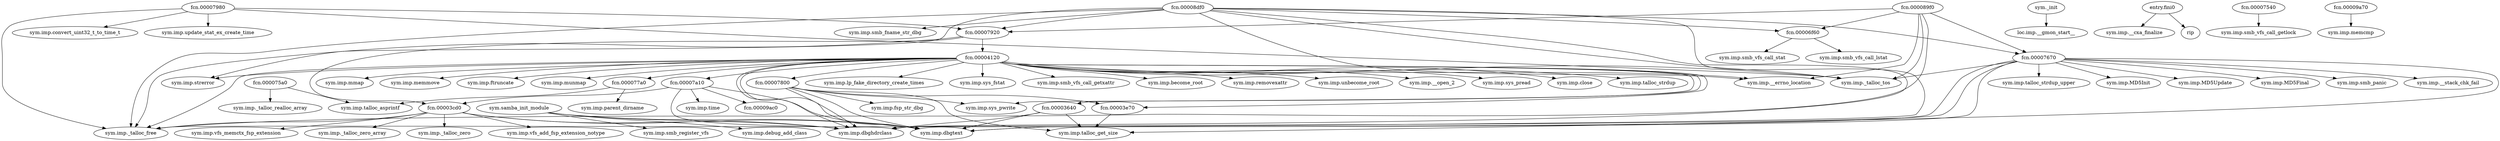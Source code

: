 digraph code {
  "0x00009af0" [label="sym.samba_init_module"];
  "0x00009af0" -> "0x00002e50";
  "0x00002e50" [label="sym.imp.smb_register_vfs"];
  "0x00009af0" -> "0x00002fa0";
  "0x00002fa0" [label="sym.imp.debug_add_class"];
  "0x00009af0" -> "0x00002fb0";
  "0x00002fb0" [label="sym.imp.dbghdrclass"];
  "0x00009af0" -> "0x000033a0";
  "0x000033a0" [label="sym.imp.dbgtext"];
  "0x00002d40" [label="sym._init"];
  "0x00002d40" -> "0x00002e30";
  "0x00002e30" [label="loc.imp.__gmon_start__"];
  "0x000035d0" [label="entry.fini0"];
  "0x000035d0" -> "0x00003030";
  "0x00003030" [label="sym.imp.__cxa_finalize"];
  "0x000035d0" -> "0x00003540";
  "0x00003540" [label="rip"];
  "0x000077a0" [label="fcn.000077a0"];
  "0x000077a0" -> "0x00003400";
  "0x00003400" [label="sym.imp.parent_dirname"];
  "0x000077a0" -> "0x000030e0";
  "0x000030e0" [label="sym.imp.talloc_asprintf"];
  "0x00003640" [label="fcn.00003640"];
  "0x00003640" -> "0x00002da0";
  "0x00002da0" [label="sym.imp.talloc_get_size"];
  "0x00003640" -> "0x00002fb0";
  "0x00002fb0" [label="sym.imp.dbghdrclass"];
  "0x00003640" -> "0x000033a0";
  "0x000033a0" [label="sym.imp.dbgtext"];
  "0x00003e70" [label="fcn.00003e70"];
  "0x00003e70" -> "0x00002da0";
  "0x00002da0" [label="sym.imp.talloc_get_size"];
  "0x00007a10" [label="fcn.00007a10"];
  "0x00007a10" -> "0x00003510";
  "0x00003510" [label="sym.imp.time"];
  "0x00007a10" -> "0x00003cd0";
  "0x00003cd0" [label="fcn.00003cd0"];
  "0x00007a10" -> "0x00009ac0";
  "0x00009ac0" [label="fcn.00009ac0"];
  "0x00007a10" -> "0x00002fb0";
  "0x00002fb0" [label="sym.imp.dbghdrclass"];
  "0x00007a10" -> "0x000033a0";
  "0x000033a0" [label="sym.imp.dbgtext"];
  "0x00007800" [label="fcn.00007800"];
  "0x00007800" -> "0x00003e70";
  "0x00003e70" [label="fcn.00003e70"];
  "0x00007800" -> "0x00002da0";
  "0x00002da0" [label="sym.imp.talloc_get_size"];
  "0x00007800" -> "0x000033e0";
  "0x000033e0" [label="sym.imp.sys_pwrite"];
  "0x00007800" -> "0x00002fb0";
  "0x00002fb0" [label="sym.imp.dbghdrclass"];
  "0x00007800" -> "0x00003370";
  "0x00003370" [label="sym.imp.fsp_str_dbg"];
  "0x00007800" -> "0x000033a0";
  "0x000033a0" [label="sym.imp.dbgtext"];
  "0x00007920" [label="fcn.00007920"];
  "0x00007920" -> "0x00003cd0";
  "0x00003cd0" [label="fcn.00003cd0"];
  "0x00007920" -> "0x00004120";
  "0x00004120" [label="fcn.00004120"];
  "0x00007920" -> "0x00002e20";
  "0x00002e20" [label="sym.imp._talloc_free"];
  "0x00007540" [label="fcn.00007540"];
  "0x00007540" -> "0x000033f0";
  "0x000033f0" [label="sym.imp.smb_vfs_call_getlock"];
  "0x00009a70" [label="fcn.00009a70"];
  "0x00009a70" -> "0x00003330";
  "0x00003330" [label="sym.imp.memcmp"];
  "0x00004120" [label="fcn.00004120"];
  "0x00004120" -> "0x00002e70";
  "0x00002e70" [label="sym.imp.lp_fake_directory_create_times"];
  "0x00004120" -> "0x00003170";
  "0x00003170" [label="sym.imp.sys_fstat"];
  "0x00004120" -> "0x00003240";
  "0x00003240" [label="sym.imp.__errno_location"];
  "0x00004120" -> "0x000032d0";
  "0x000032d0" [label="sym.imp.smb_vfs_call_getxattr"];
  "0x00004120" -> "0x00003420";
  "0x00003420" [label="sym.imp.become_root"];
  "0x00004120" -> "0x00003080";
  "0x00003080" [label="sym.imp.removexattr"];
  "0x00004120" -> "0x000034b0";
  "0x000034b0" [label="sym.imp.unbecome_root"];
  "0x00004120" -> "0x00003120";
  "0x00003120" [label="sym.imp._talloc_tos"];
  "0x00004120" -> "0x000077a0";
  "0x000077a0" [label="fcn.000077a0"];
  "0x00004120" -> "0x000034c0";
  "0x000034c0" [label="sym.imp.__open_2"];
  "0x00004120" -> "0x00002fb0";
  "0x00002fb0" [label="sym.imp.dbghdrclass"];
  "0x00004120" -> "0x000033a0";
  "0x000033a0" [label="sym.imp.dbgtext"];
  "0x00004120" -> "0x00003010";
  "0x00003010" [label="sym.imp.sys_pread"];
  "0x00004120" -> "0x00002e20";
  "0x00002e20" [label="sym.imp._talloc_free"];
  "0x00004120" -> "0x00002df0";
  "0x00002df0" [label="sym.imp.close"];
  "0x00004120" -> "0x000030c0";
  "0x000030c0" [label="sym.imp.strerror"];
  "0x00004120" -> "0x00003640";
  "0x00003640" [label="fcn.00003640"];
  "0x00004120" -> "0x00002f40";
  "0x00002f40" [label="sym.imp.talloc_strdup"];
  "0x00004120" -> "0x000034d0";
  "0x000034d0" [label="sym.imp.mmap"];
  "0x00004120" -> "0x000031c0";
  "0x000031c0" [label="sym.imp.memmove"];
  "0x00004120" -> "0x000033d0";
  "0x000033d0" [label="sym.imp.ftruncate"];
  "0x00004120" -> "0x00003340";
  "0x00003340" [label="sym.imp.munmap"];
  "0x00004120" -> "0x00003e70";
  "0x00003e70" [label="fcn.00003e70"];
  "0x00004120" -> "0x000033e0";
  "0x000033e0" [label="sym.imp.sys_pwrite"];
  "0x00004120" -> "0x00007a10";
  "0x00007a10" [label="fcn.00007a10"];
  "0x00004120" -> "0x00007800";
  "0x00007800" [label="fcn.00007800"];
  "0x00003cd0" [label="fcn.00003cd0"];
  "0x00003cd0" -> "0x00003060";
  "0x00003060" [label="sym.imp.vfs_add_fsp_extension_notype"];
  "0x00003cd0" -> "0x00002f50";
  "0x00002f50" [label="sym.imp.vfs_memctx_fsp_extension"];
  "0x00003cd0" -> "0x000034a0";
  "0x000034a0" [label="sym.imp._talloc_zero_array"];
  "0x00003cd0" -> "0x00002e20";
  "0x00002e20" [label="sym.imp._talloc_free"];
  "0x00003cd0" -> "0x00002fb0";
  "0x00002fb0" [label="sym.imp.dbghdrclass"];
  "0x00003cd0" -> "0x000033a0";
  "0x000033a0" [label="sym.imp.dbgtext"];
  "0x00003cd0" -> "0x00002f30";
  "0x00002f30" [label="sym.imp._talloc_zero"];
  "0x000075a0" [label="fcn.000075a0"];
  "0x000075a0" -> "0x000031e0";
  "0x000031e0" [label="sym.imp._talloc_realloc_array"];
  "0x000075a0" -> "0x000030e0";
  "0x000030e0" [label="sym.imp.talloc_asprintf"];
  "0x00006f60" [label="fcn.00006f60"];
  "0x00006f60" -> "0x000032f0";
  "0x000032f0" [label="sym.imp.smb_vfs_call_lstat"];
  "0x00006f60" -> "0x000032e0";
  "0x000032e0" [label="sym.imp.smb_vfs_call_stat"];
  "0x00007670" [label="fcn.00007670"];
  "0x00007670" -> "0x00003120";
  "0x00003120" [label="sym.imp._talloc_tos"];
  "0x00007670" -> "0x00002d80";
  "0x00002d80" [label="sym.imp.talloc_strdup_upper"];
  "0x00007670" -> "0x00003090";
  "0x00003090" [label="sym.imp.MD5Init"];
  "0x00007670" -> "0x00003380";
  "0x00003380" [label="sym.imp.MD5Update"];
  "0x00007670" -> "0x00002da0";
  "0x00002da0" [label="sym.imp.talloc_get_size"];
  "0x00007670" -> "0x00003210";
  "0x00003210" [label="sym.imp.MD5Final"];
  "0x00007670" -> "0x00002e20";
  "0x00002e20" [label="sym.imp._talloc_free"];
  "0x00007670" -> "0x00002ee0";
  "0x00002ee0" [label="sym.imp.smb_panic"];
  "0x00007670" -> "0x000032a0";
  "0x000032a0" [label="sym.imp.__stack_chk_fail"];
  "0x00007670" -> "0x00002fb0";
  "0x00002fb0" [label="sym.imp.dbghdrclass"];
  "0x00007670" -> "0x000033a0";
  "0x000033a0" [label="sym.imp.dbgtext"];
  "0x00007980" [label="fcn.00007980"];
  "0x00007980" -> "0x00003120";
  "0x00003120" [label="sym.imp._talloc_tos"];
  "0x00007980" -> "0x00007920";
  "0x00007920" [label="fcn.00007920"];
  "0x00007980" -> "0x00002e20";
  "0x00002e20" [label="sym.imp._talloc_free"];
  "0x00007980" -> "0x00002f90";
  "0x00002f90" [label="sym.imp.convert_uint32_t_to_time_t"];
  "0x00007980" -> "0x00003410";
  "0x00003410" [label="sym.imp.update_stat_ex_create_time"];
  "0x00008df0" [label="fcn.00008df0"];
  "0x00008df0" -> "0x00003120";
  "0x00003120" [label="sym.imp._talloc_tos"];
  "0x00008df0" -> "0x00007920";
  "0x00007920" [label="fcn.00007920"];
  "0x00008df0" -> "0x00002e20";
  "0x00002e20" [label="sym.imp._talloc_free"];
  "0x00008df0" -> "0x00006f60";
  "0x00006f60" [label="fcn.00006f60"];
  "0x00008df0" -> "0x00007670";
  "0x00007670" [label="fcn.00007670"];
  "0x00008df0" -> "0x00003240";
  "0x00003240" [label="sym.imp.__errno_location"];
  "0x00008df0" -> "0x00002fb0";
  "0x00002fb0" [label="sym.imp.dbghdrclass"];
  "0x00008df0" -> "0x000033a0";
  "0x000033a0" [label="sym.imp.dbgtext"];
  "0x00008df0" -> "0x000030c0";
  "0x000030c0" [label="sym.imp.strerror"];
  "0x00008df0" -> "0x00003390";
  "0x00003390" [label="sym.imp.smb_fname_str_dbg"];
  "0x000089f0" [label="fcn.000089f0"];
  "0x000089f0" -> "0x00003120";
  "0x00003120" [label="sym.imp._talloc_tos"];
  "0x000089f0" -> "0x00007920";
  "0x00007920" [label="fcn.00007920"];
  "0x000089f0" -> "0x00006f60";
  "0x00006f60" [label="fcn.00006f60"];
  "0x000089f0" -> "0x00007670";
  "0x00007670" [label="fcn.00007670"];
  "0x000089f0" -> "0x00002e20";
  "0x00002e20" [label="sym.imp._talloc_free"];
  "0x000089f0" -> "0x00003240";
  "0x00003240" [label="sym.imp.__errno_location"];
}